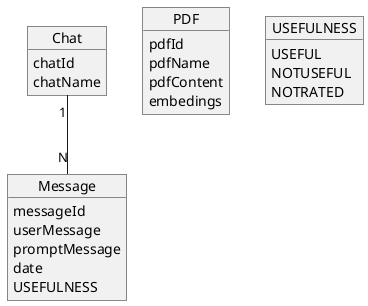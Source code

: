 @startuml "Modelo Conceptual Chatbot"

object Chat {
    chatId
    chatName
}

object Message {
    messageId
    userMessage
    promptMessage
    date
    USEFULNESS
}

object PDF {
    pdfId
    pdfName
    pdfContent
    embedings
}

object USEFULNESS {
    USEFUL
    NOTUSEFUL
    NOTRATED
}

Chat "1" -- "N" Message

@enduml